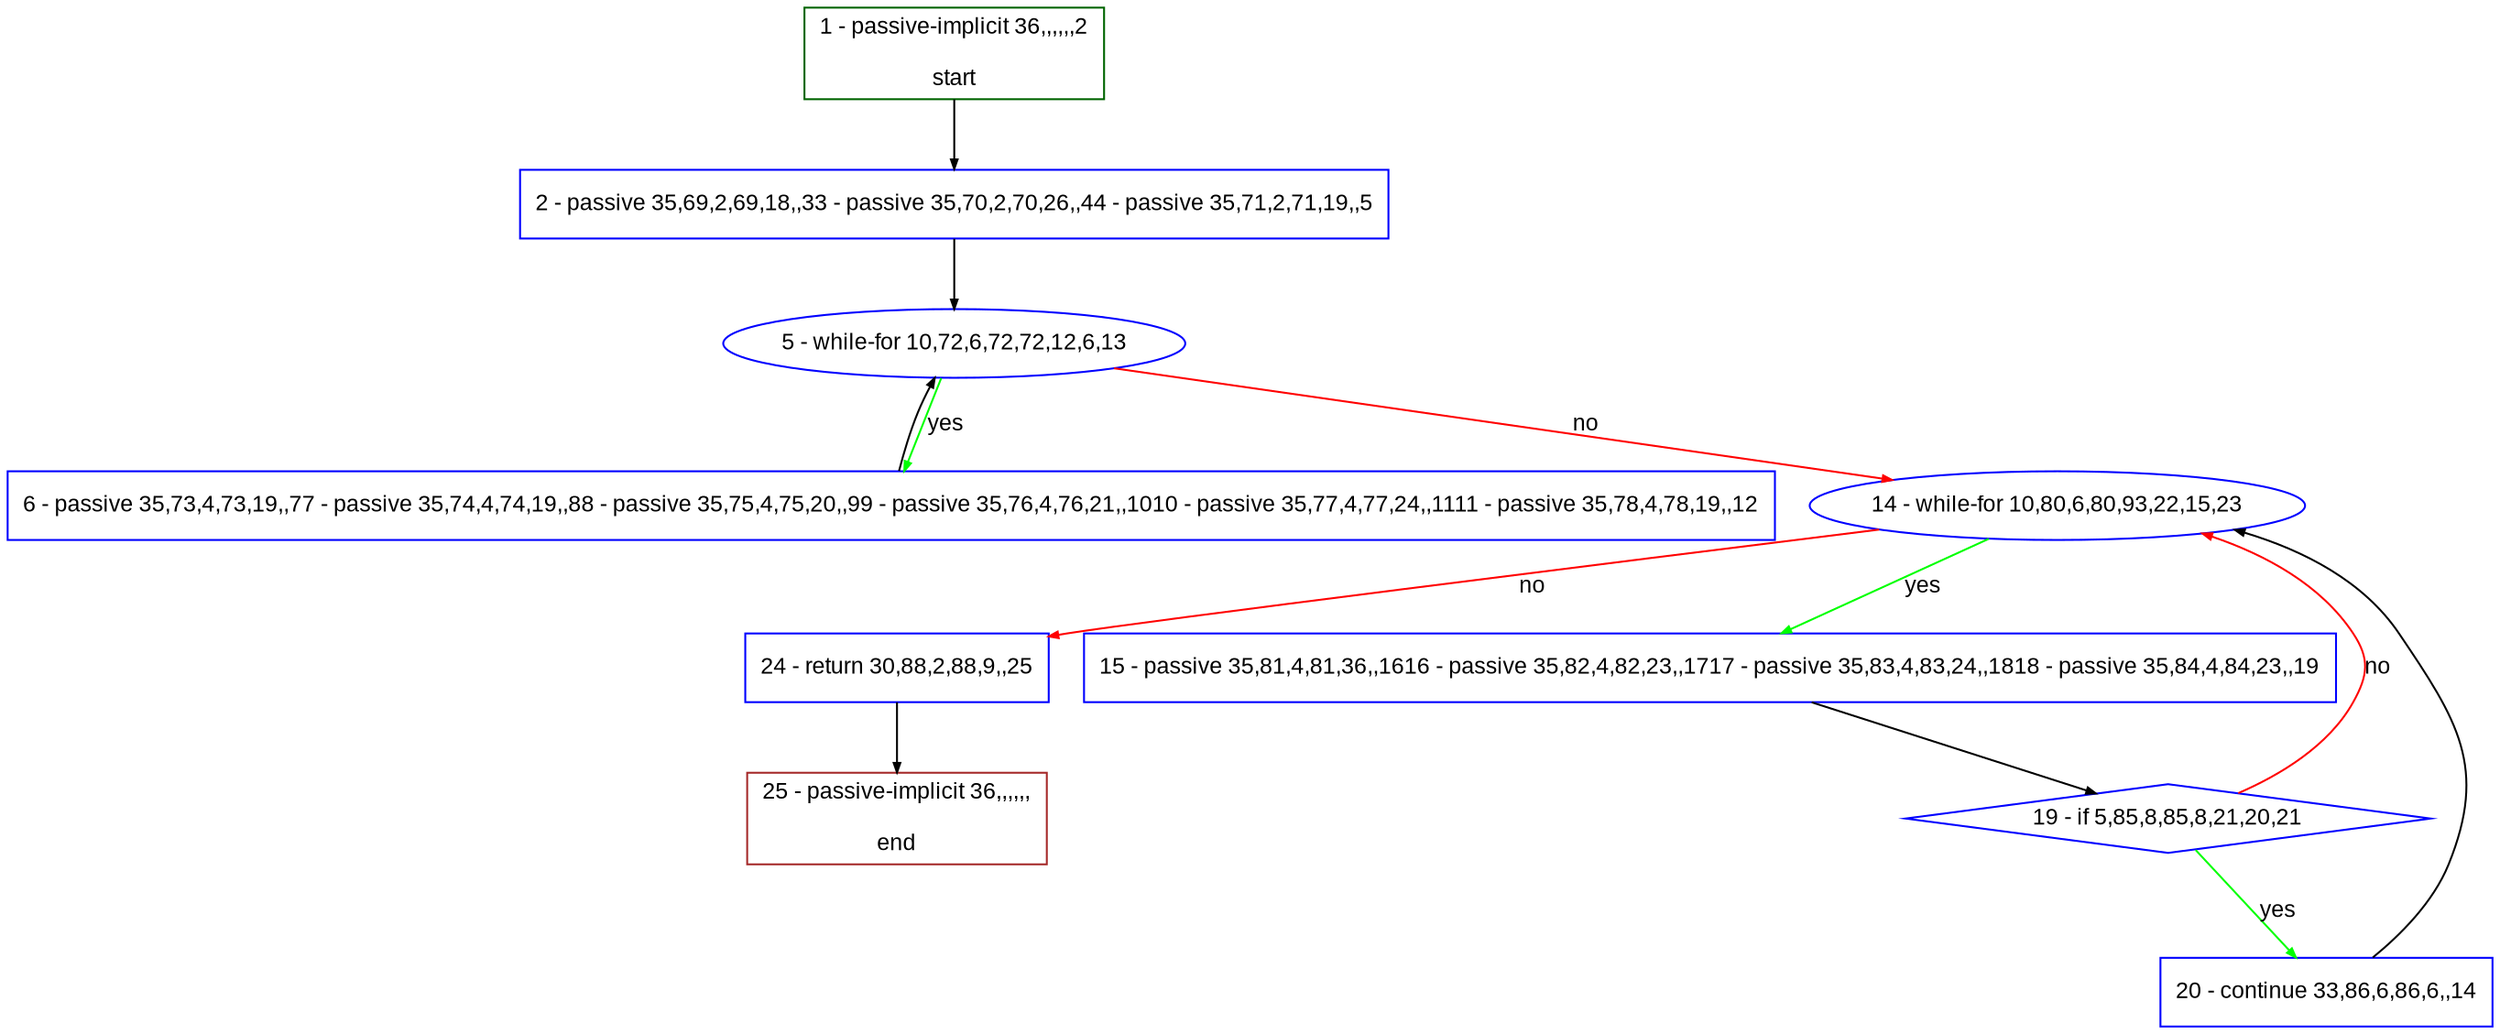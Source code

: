 digraph "" {
  graph [pack="true", label="", fontsize="12", packmode="clust", fontname="Arial", fillcolor="#FFFFCC", bgcolor="white", style="rounded,filled", compound="true"];
  node [node_initialized="no", label="", color="grey", fontsize="12", fillcolor="white", fontname="Arial", style="filled", shape="rectangle", compound="true", fixedsize="false"];
  edge [fontcolor="black", arrowhead="normal", arrowtail="none", arrowsize="0.5", ltail="", label="", color="black", fontsize="12", lhead="", fontname="Arial", dir="forward", compound="true"];
  __N1 [label="2 - passive 35,69,2,69,18,,33 - passive 35,70,2,70,26,,44 - passive 35,71,2,71,19,,5", color="#0000ff", fillcolor="#ffffff", style="filled", shape="box"];
  __N2 [label="1 - passive-implicit 36,,,,,,2\n\nstart", color="#006400", fillcolor="#ffffff", style="filled", shape="box"];
  __N3 [label="5 - while-for 10,72,6,72,72,12,6,13", color="#0000ff", fillcolor="#ffffff", style="filled", shape="oval"];
  __N4 [label="6 - passive 35,73,4,73,19,,77 - passive 35,74,4,74,19,,88 - passive 35,75,4,75,20,,99 - passive 35,76,4,76,21,,1010 - passive 35,77,4,77,24,,1111 - passive 35,78,4,78,19,,12", color="#0000ff", fillcolor="#ffffff", style="filled", shape="box"];
  __N5 [label="14 - while-for 10,80,6,80,93,22,15,23", color="#0000ff", fillcolor="#ffffff", style="filled", shape="oval"];
  __N6 [label="15 - passive 35,81,4,81,36,,1616 - passive 35,82,4,82,23,,1717 - passive 35,83,4,83,24,,1818 - passive 35,84,4,84,23,,19", color="#0000ff", fillcolor="#ffffff", style="filled", shape="box"];
  __N7 [label="24 - return 30,88,2,88,9,,25", color="#0000ff", fillcolor="#ffffff", style="filled", shape="box"];
  __N8 [label="19 - if 5,85,8,85,8,21,20,21", color="#0000ff", fillcolor="#ffffff", style="filled", shape="diamond"];
  __N9 [label="20 - continue 33,86,6,86,6,,14", color="#0000ff", fillcolor="#ffffff", style="filled", shape="box"];
  __N10 [label="25 - passive-implicit 36,,,,,,\n\nend", color="#a52a2a", fillcolor="#ffffff", style="filled", shape="box"];
  __N2 -> __N1 [arrowhead="normal", arrowtail="none", color="#000000", label="", dir="forward"];
  __N1 -> __N3 [arrowhead="normal", arrowtail="none", color="#000000", label="", dir="forward"];
  __N3 -> __N4 [arrowhead="normal", arrowtail="none", color="#00ff00", label="yes", dir="forward"];
  __N4 -> __N3 [arrowhead="normal", arrowtail="none", color="#000000", label="", dir="forward"];
  __N3 -> __N5 [arrowhead="normal", arrowtail="none", color="#ff0000", label="no", dir="forward"];
  __N5 -> __N6 [arrowhead="normal", arrowtail="none", color="#00ff00", label="yes", dir="forward"];
  __N5 -> __N7 [arrowhead="normal", arrowtail="none", color="#ff0000", label="no", dir="forward"];
  __N6 -> __N8 [arrowhead="normal", arrowtail="none", color="#000000", label="", dir="forward"];
  __N8 -> __N5 [arrowhead="normal", arrowtail="none", color="#ff0000", label="no", dir="forward"];
  __N8 -> __N9 [arrowhead="normal", arrowtail="none", color="#00ff00", label="yes", dir="forward"];
  __N9 -> __N5 [arrowhead="normal", arrowtail="none", color="#000000", label="", dir="forward"];
  __N7 -> __N10 [arrowhead="normal", arrowtail="none", color="#000000", label="", dir="forward"];
}

